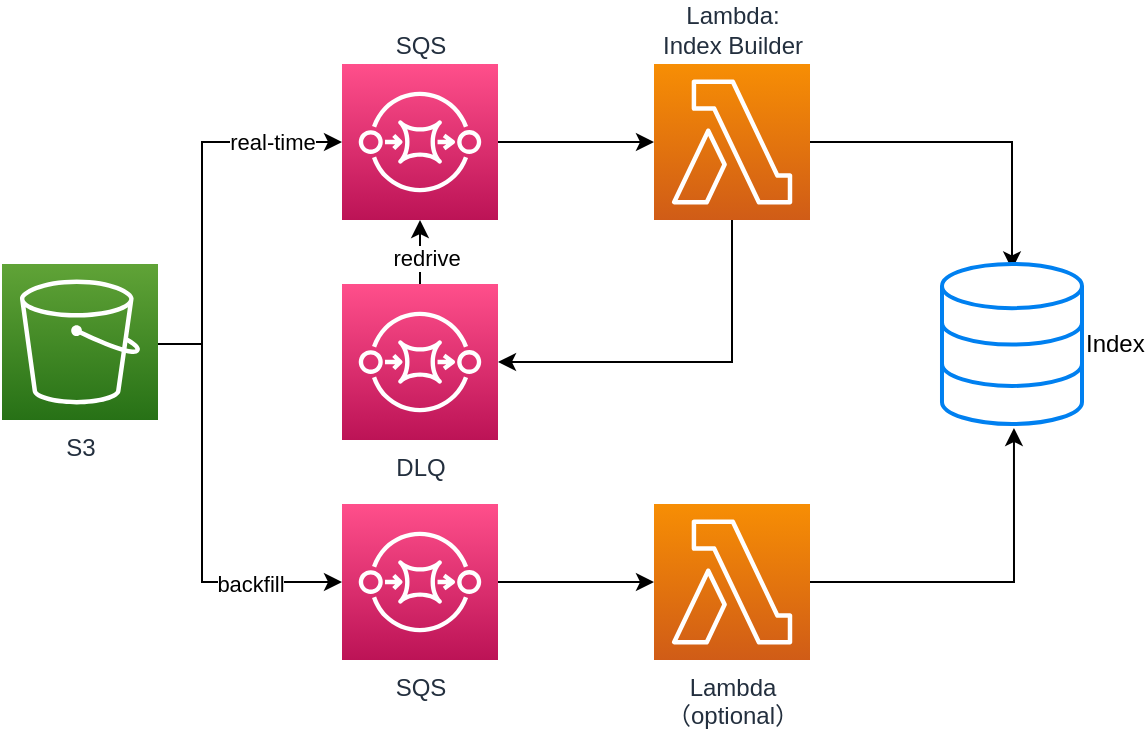 <mxfile version="20.0.3" type="github">
  <diagram id="OQby812_IUW3mhj-G5Hd" name="Page-1">
    <mxGraphModel dx="2066" dy="1096" grid="1" gridSize="10" guides="1" tooltips="1" connect="1" arrows="1" fold="1" page="1" pageScale="1" pageWidth="850" pageHeight="1100" math="0" shadow="0">
      <root>
        <mxCell id="0" />
        <mxCell id="1" parent="0" />
        <mxCell id="NGKsgp37C608mD66TsKP-9" style="edgeStyle=orthogonalEdgeStyle;rounded=0;orthogonalLoop=1;jettySize=auto;html=1;" edge="1" parent="1" source="NGKsgp37C608mD66TsKP-1" target="NGKsgp37C608mD66TsKP-3">
          <mxGeometry relative="1" as="geometry" />
        </mxCell>
        <mxCell id="NGKsgp37C608mD66TsKP-1" value="SQS" style="sketch=0;points=[[0,0,0],[0.25,0,0],[0.5,0,0],[0.75,0,0],[1,0,0],[0,1,0],[0.25,1,0],[0.5,1,0],[0.75,1,0],[1,1,0],[0,0.25,0],[0,0.5,0],[0,0.75,0],[1,0.25,0],[1,0.5,0],[1,0.75,0]];outlineConnect=0;fontColor=#232F3E;gradientColor=#FF4F8B;gradientDirection=north;fillColor=#BC1356;strokeColor=#ffffff;dashed=0;verticalLabelPosition=top;verticalAlign=bottom;align=center;html=1;fontSize=12;fontStyle=0;aspect=fixed;shape=mxgraph.aws4.resourceIcon;resIcon=mxgraph.aws4.sqs;labelPosition=center;" vertex="1" parent="1">
          <mxGeometry x="230" y="310" width="78" height="78" as="geometry" />
        </mxCell>
        <mxCell id="NGKsgp37C608mD66TsKP-6" style="edgeStyle=orthogonalEdgeStyle;rounded=0;orthogonalLoop=1;jettySize=auto;html=1;" edge="1" parent="1" source="NGKsgp37C608mD66TsKP-2" target="NGKsgp37C608mD66TsKP-1">
          <mxGeometry relative="1" as="geometry">
            <Array as="points">
              <mxPoint x="160" y="450" />
              <mxPoint x="160" y="349" />
            </Array>
          </mxGeometry>
        </mxCell>
        <mxCell id="NGKsgp37C608mD66TsKP-21" value="real-time" style="edgeLabel;html=1;align=center;verticalAlign=middle;resizable=0;points=[];" vertex="1" connectable="0" parent="NGKsgp37C608mD66TsKP-6">
          <mxGeometry x="0.637" relative="1" as="geometry">
            <mxPoint as="offset" />
          </mxGeometry>
        </mxCell>
        <mxCell id="NGKsgp37C608mD66TsKP-15" style="edgeStyle=orthogonalEdgeStyle;rounded=0;orthogonalLoop=1;jettySize=auto;html=1;entryX=0;entryY=0.5;entryDx=0;entryDy=0;entryPerimeter=0;startArrow=none;startFill=0;" edge="1" parent="1" source="NGKsgp37C608mD66TsKP-2" target="NGKsgp37C608mD66TsKP-4">
          <mxGeometry relative="1" as="geometry">
            <Array as="points">
              <mxPoint x="160" y="450" />
              <mxPoint x="160" y="569" />
            </Array>
          </mxGeometry>
        </mxCell>
        <mxCell id="NGKsgp37C608mD66TsKP-20" value="backfill" style="edgeLabel;html=1;align=center;verticalAlign=middle;resizable=0;points=[];" vertex="1" connectable="0" parent="NGKsgp37C608mD66TsKP-15">
          <mxGeometry x="0.564" y="-1" relative="1" as="geometry">
            <mxPoint as="offset" />
          </mxGeometry>
        </mxCell>
        <mxCell id="NGKsgp37C608mD66TsKP-2" value="S3 " style="sketch=0;points=[[0,0,0],[0.25,0,0],[0.5,0,0],[0.75,0,0],[1,0,0],[0,1,0],[0.25,1,0],[0.5,1,0],[0.75,1,0],[1,1,0],[0,0.25,0],[0,0.5,0],[0,0.75,0],[1,0.25,0],[1,0.5,0],[1,0.75,0]];outlineConnect=0;fontColor=#232F3E;gradientColor=#60A337;gradientDirection=north;fillColor=#277116;strokeColor=#ffffff;dashed=0;verticalLabelPosition=bottom;verticalAlign=top;align=center;html=1;fontSize=12;fontStyle=0;aspect=fixed;shape=mxgraph.aws4.resourceIcon;resIcon=mxgraph.aws4.s3;" vertex="1" parent="1">
          <mxGeometry x="60" y="410" width="78" height="78" as="geometry" />
        </mxCell>
        <mxCell id="NGKsgp37C608mD66TsKP-12" style="edgeStyle=orthogonalEdgeStyle;rounded=0;orthogonalLoop=1;jettySize=auto;html=1;exitX=1;exitY=0.5;exitDx=0;exitDy=0;exitPerimeter=0;entryX=0.5;entryY=0.034;entryDx=0;entryDy=0;entryPerimeter=0;" edge="1" parent="1" source="NGKsgp37C608mD66TsKP-3" target="NGKsgp37C608mD66TsKP-7">
          <mxGeometry relative="1" as="geometry" />
        </mxCell>
        <mxCell id="NGKsgp37C608mD66TsKP-17" style="edgeStyle=orthogonalEdgeStyle;rounded=0;orthogonalLoop=1;jettySize=auto;html=1;entryX=1;entryY=0.5;entryDx=0;entryDy=0;entryPerimeter=0;startArrow=none;startFill=0;" edge="1" parent="1" source="NGKsgp37C608mD66TsKP-3" target="NGKsgp37C608mD66TsKP-16">
          <mxGeometry relative="1" as="geometry">
            <Array as="points">
              <mxPoint x="425" y="459" />
            </Array>
          </mxGeometry>
        </mxCell>
        <mxCell id="NGKsgp37C608mD66TsKP-3" value="Lambda:&lt;br&gt;Index Builder" style="sketch=0;points=[[0,0,0],[0.25,0,0],[0.5,0,0],[0.75,0,0],[1,0,0],[0,1,0],[0.25,1,0],[0.5,1,0],[0.75,1,0],[1,1,0],[0,0.25,0],[0,0.5,0],[0,0.75,0],[1,0.25,0],[1,0.5,0],[1,0.75,0]];outlineConnect=0;fontColor=#232F3E;gradientColor=#F78E04;gradientDirection=north;fillColor=#D05C17;strokeColor=#ffffff;dashed=0;verticalLabelPosition=top;verticalAlign=bottom;align=center;html=1;fontSize=12;fontStyle=0;aspect=fixed;shape=mxgraph.aws4.resourceIcon;resIcon=mxgraph.aws4.lambda;labelPosition=center;" vertex="1" parent="1">
          <mxGeometry x="386" y="310" width="78" height="78" as="geometry" />
        </mxCell>
        <mxCell id="NGKsgp37C608mD66TsKP-11" style="edgeStyle=orthogonalEdgeStyle;rounded=0;orthogonalLoop=1;jettySize=auto;html=1;exitX=1;exitY=0.5;exitDx=0;exitDy=0;exitPerimeter=0;" edge="1" parent="1" source="NGKsgp37C608mD66TsKP-4" target="NGKsgp37C608mD66TsKP-5">
          <mxGeometry relative="1" as="geometry" />
        </mxCell>
        <mxCell id="NGKsgp37C608mD66TsKP-4" value="SQS" style="sketch=0;points=[[0,0,0],[0.25,0,0],[0.5,0,0],[0.75,0,0],[1,0,0],[0,1,0],[0.25,1,0],[0.5,1,0],[0.75,1,0],[1,1,0],[0,0.25,0],[0,0.5,0],[0,0.75,0],[1,0.25,0],[1,0.5,0],[1,0.75,0]];outlineConnect=0;fontColor=#232F3E;gradientColor=#FF4F8B;gradientDirection=north;fillColor=#BC1356;strokeColor=#ffffff;dashed=0;verticalLabelPosition=bottom;verticalAlign=top;align=center;html=1;fontSize=12;fontStyle=0;aspect=fixed;shape=mxgraph.aws4.resourceIcon;resIcon=mxgraph.aws4.sqs;" vertex="1" parent="1">
          <mxGeometry x="230" y="530" width="78" height="78" as="geometry" />
        </mxCell>
        <mxCell id="NGKsgp37C608mD66TsKP-19" style="edgeStyle=orthogonalEdgeStyle;rounded=0;orthogonalLoop=1;jettySize=auto;html=1;entryX=0.514;entryY=1.025;entryDx=0;entryDy=0;entryPerimeter=0;startArrow=none;startFill=0;" edge="1" parent="1" source="NGKsgp37C608mD66TsKP-5" target="NGKsgp37C608mD66TsKP-7">
          <mxGeometry relative="1" as="geometry" />
        </mxCell>
        <mxCell id="NGKsgp37C608mD66TsKP-5" value="Lambda&lt;br&gt;（optional）" style="sketch=0;points=[[0,0,0],[0.25,0,0],[0.5,0,0],[0.75,0,0],[1,0,0],[0,1,0],[0.25,1,0],[0.5,1,0],[0.75,1,0],[1,1,0],[0,0.25,0],[0,0.5,0],[0,0.75,0],[1,0.25,0],[1,0.5,0],[1,0.75,0]];outlineConnect=0;fontColor=#232F3E;gradientColor=#F78E04;gradientDirection=north;fillColor=#D05C17;strokeColor=#ffffff;dashed=0;verticalLabelPosition=bottom;verticalAlign=top;align=center;html=1;fontSize=12;fontStyle=0;aspect=fixed;shape=mxgraph.aws4.resourceIcon;resIcon=mxgraph.aws4.lambda;" vertex="1" parent="1">
          <mxGeometry x="386" y="530" width="78" height="78" as="geometry" />
        </mxCell>
        <mxCell id="NGKsgp37C608mD66TsKP-7" value="Index" style="html=1;verticalLabelPosition=middle;align=left;labelBackgroundColor=#ffffff;verticalAlign=middle;strokeWidth=2;strokeColor=#0080F0;shadow=0;dashed=0;shape=mxgraph.ios7.icons.data;labelPosition=right;" vertex="1" parent="1">
          <mxGeometry x="530" y="410" width="70" height="80" as="geometry" />
        </mxCell>
        <mxCell id="NGKsgp37C608mD66TsKP-18" style="edgeStyle=orthogonalEdgeStyle;rounded=0;orthogonalLoop=1;jettySize=auto;html=1;entryX=0.5;entryY=1;entryDx=0;entryDy=0;entryPerimeter=0;startArrow=none;startFill=0;" edge="1" parent="1" source="NGKsgp37C608mD66TsKP-16" target="NGKsgp37C608mD66TsKP-1">
          <mxGeometry relative="1" as="geometry" />
        </mxCell>
        <mxCell id="NGKsgp37C608mD66TsKP-22" value="redrive" style="edgeLabel;html=1;align=center;verticalAlign=middle;resizable=0;points=[];" vertex="1" connectable="0" parent="NGKsgp37C608mD66TsKP-18">
          <mxGeometry x="0.208" y="-3" relative="1" as="geometry">
            <mxPoint as="offset" />
          </mxGeometry>
        </mxCell>
        <mxCell id="NGKsgp37C608mD66TsKP-16" value="DLQ" style="sketch=0;points=[[0,0,0],[0.25,0,0],[0.5,0,0],[0.75,0,0],[1,0,0],[0,1,0],[0.25,1,0],[0.5,1,0],[0.75,1,0],[1,1,0],[0,0.25,0],[0,0.5,0],[0,0.75,0],[1,0.25,0],[1,0.5,0],[1,0.75,0]];outlineConnect=0;fontColor=#232F3E;gradientColor=#FF4F8B;gradientDirection=north;fillColor=#BC1356;strokeColor=#ffffff;dashed=0;verticalLabelPosition=bottom;verticalAlign=top;align=center;html=1;fontSize=12;fontStyle=0;aspect=fixed;shape=mxgraph.aws4.resourceIcon;resIcon=mxgraph.aws4.sqs;" vertex="1" parent="1">
          <mxGeometry x="230" y="420" width="78" height="78" as="geometry" />
        </mxCell>
      </root>
    </mxGraphModel>
  </diagram>
</mxfile>
